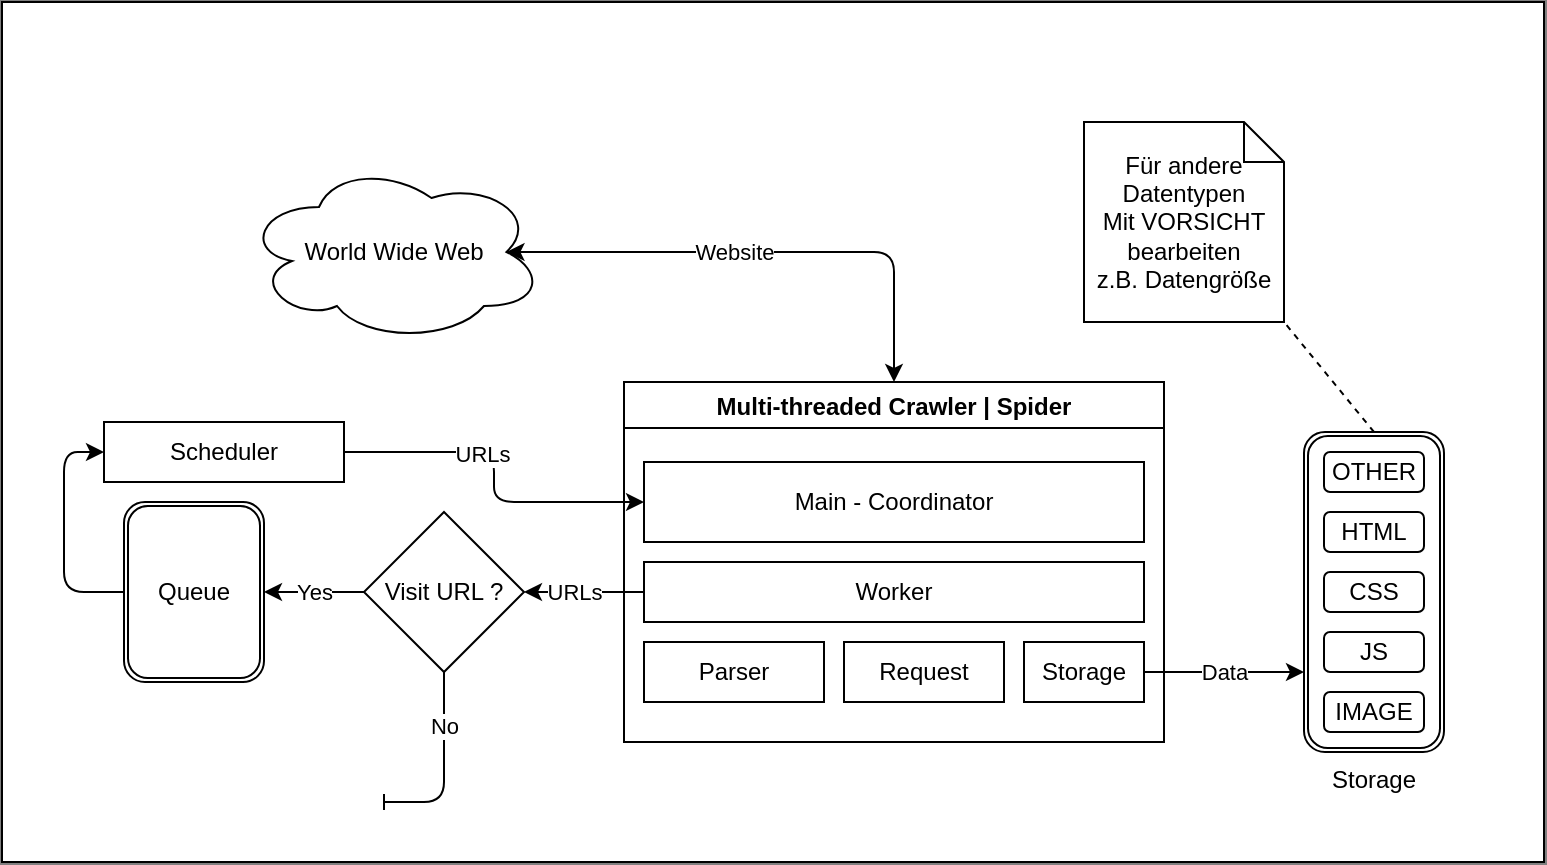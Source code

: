 <mxfile>
    <diagram id="ZSHq0pJPqs6ZMsepr9IL" name="Seite-1">
        <mxGraphModel dx="452" dy="917" grid="1" gridSize="10" guides="1" tooltips="1" connect="1" arrows="1" fold="1" page="1" pageScale="1" pageWidth="50" pageHeight="50" background="#808080" math="0" shadow="0">
            <root>
                <mxCell id="0"/>
                <mxCell id="1" parent="0"/>
                <mxCell id="28" value="" style="rounded=0;whiteSpace=wrap;html=1;" parent="1" vertex="1">
                    <mxGeometry x="9" y="10" width="771" height="430" as="geometry"/>
                </mxCell>
                <mxCell id="2" value="World Wide Web" style="ellipse;shape=cloud;whiteSpace=wrap;html=1;" parent="1" vertex="1">
                    <mxGeometry x="130" y="90" width="150" height="90" as="geometry"/>
                </mxCell>
                <mxCell id="6" value="Scheduler" style="rounded=0;whiteSpace=wrap;html=1;" parent="1" vertex="1">
                    <mxGeometry x="60" y="220" width="120" height="30" as="geometry"/>
                </mxCell>
                <mxCell id="7" value="Queue" style="shape=ext;double=1;rounded=1;whiteSpace=wrap;html=1;" parent="1" vertex="1">
                    <mxGeometry x="70" y="260" width="70" height="90" as="geometry"/>
                </mxCell>
                <mxCell id="39" style="edgeStyle=none;html=1;exitX=0.5;exitY=0;exitDx=0;exitDy=0;entryX=1;entryY=1;entryDx=0;entryDy=0;entryPerimeter=0;dashed=1;endArrow=none;endFill=0;" parent="1" source="8" target="38" edge="1">
                    <mxGeometry relative="1" as="geometry"/>
                </mxCell>
                <mxCell id="11" value="" style="edgeStyle=elbowEdgeStyle;elbow=vertical;endArrow=classic;html=1;exitX=0;exitY=0.5;exitDx=0;exitDy=0;entryX=0;entryY=0.5;entryDx=0;entryDy=0;" parent="1" source="7" target="6" edge="1">
                    <mxGeometry width="50" height="50" relative="1" as="geometry">
                        <mxPoint x="-30" y="470" as="sourcePoint"/>
                        <mxPoint x="20" y="420" as="targetPoint"/>
                        <Array as="points">
                            <mxPoint x="40" y="430"/>
                        </Array>
                    </mxGeometry>
                </mxCell>
                <mxCell id="12" value="Multi-threaded Crawler | Spider" style="swimlane;" parent="1" vertex="1">
                    <mxGeometry x="320" y="200" width="270" height="180" as="geometry">
                        <mxRectangle x="290" y="210" width="160" height="23" as="alternateBounds"/>
                    </mxGeometry>
                </mxCell>
                <mxCell id="21" value="Main - Coordinator" style="rounded=0;whiteSpace=wrap;html=1;" parent="12" vertex="1">
                    <mxGeometry x="10" y="40" width="250" height="40" as="geometry"/>
                </mxCell>
                <mxCell id="22" value="Worker" style="rounded=0;whiteSpace=wrap;html=1;" parent="12" vertex="1">
                    <mxGeometry x="10" y="90" width="250" height="30" as="geometry"/>
                </mxCell>
                <mxCell id="23" value="Storage" style="rounded=0;whiteSpace=wrap;html=1;" parent="12" vertex="1">
                    <mxGeometry x="200" y="130" width="60" height="30" as="geometry"/>
                </mxCell>
                <mxCell id="24" value="Parser" style="rounded=0;whiteSpace=wrap;html=1;" parent="12" vertex="1">
                    <mxGeometry x="10" y="130" width="90" height="30" as="geometry"/>
                </mxCell>
                <mxCell id="25" value="Request" style="rounded=0;whiteSpace=wrap;html=1;" parent="12" vertex="1">
                    <mxGeometry x="110" y="130" width="80" height="30" as="geometry"/>
                </mxCell>
                <mxCell id="13" value="" style="edgeStyle=elbowEdgeStyle;elbow=vertical;endArrow=classic;html=1;entryX=0.5;entryY=0;entryDx=0;entryDy=0;exitX=0.875;exitY=0.5;exitDx=0;exitDy=0;exitPerimeter=0;startArrow=classic;startFill=1;" parent="1" source="2" target="12" edge="1">
                    <mxGeometry width="50" height="50" relative="1" as="geometry">
                        <mxPoint x="510" y="300" as="sourcePoint"/>
                        <mxPoint x="560" y="250" as="targetPoint"/>
                        <Array as="points">
                            <mxPoint x="360" y="135"/>
                        </Array>
                    </mxGeometry>
                </mxCell>
                <mxCell id="20" value="Website" style="edgeLabel;html=1;align=center;verticalAlign=middle;resizable=0;points=[];" parent="13" vertex="1" connectable="0">
                    <mxGeometry x="0.355" relative="1" as="geometry">
                        <mxPoint x="-62" as="offset"/>
                    </mxGeometry>
                </mxCell>
                <mxCell id="14" value="" style="edgeStyle=elbowEdgeStyle;elbow=vertical;endArrow=classic;html=1;exitX=1;exitY=0.5;exitDx=0;exitDy=0;entryX=0;entryY=0.75;entryDx=0;entryDy=0;" parent="1" source="23" target="8" edge="1">
                    <mxGeometry width="50" height="50" relative="1" as="geometry">
                        <mxPoint x="570" y="380" as="sourcePoint"/>
                        <mxPoint x="695" y="310" as="targetPoint"/>
                        <Array as="points"/>
                    </mxGeometry>
                </mxCell>
                <mxCell id="19" value="Data" style="edgeLabel;html=1;align=center;verticalAlign=middle;resizable=0;points=[];" parent="14" vertex="1" connectable="0">
                    <mxGeometry x="-0.222" y="1" relative="1" as="geometry">
                        <mxPoint x="9" y="1" as="offset"/>
                    </mxGeometry>
                </mxCell>
                <mxCell id="15" value="" style="edgeStyle=elbowEdgeStyle;elbow=horizontal;endArrow=classic;html=1;exitX=0;exitY=0.5;exitDx=0;exitDy=0;entryX=1;entryY=0.5;entryDx=0;entryDy=0;" parent="1" source="22" target="42" edge="1">
                    <mxGeometry width="50" height="50" relative="1" as="geometry">
                        <mxPoint x="300" y="480" as="sourcePoint"/>
                        <mxPoint x="240" y="305" as="targetPoint"/>
                    </mxGeometry>
                </mxCell>
                <mxCell id="17" value="URLs" style="edgeLabel;html=1;align=center;verticalAlign=middle;resizable=0;points=[];" parent="15" vertex="1" connectable="0">
                    <mxGeometry x="0.175" relative="1" as="geometry">
                        <mxPoint as="offset"/>
                    </mxGeometry>
                </mxCell>
                <mxCell id="16" value="" style="edgeStyle=elbowEdgeStyle;elbow=horizontal;endArrow=classic;html=1;exitX=1;exitY=0.5;exitDx=0;exitDy=0;entryX=0;entryY=0.5;entryDx=0;entryDy=0;" parent="1" source="6" target="21" edge="1">
                    <mxGeometry width="50" height="50" relative="1" as="geometry">
                        <mxPoint x="280" y="390" as="sourcePoint"/>
                        <mxPoint x="280" y="380" as="targetPoint"/>
                    </mxGeometry>
                </mxCell>
                <mxCell id="18" value="URLs" style="edgeLabel;html=1;align=center;verticalAlign=middle;resizable=0;points=[];" parent="16" vertex="1" connectable="0">
                    <mxGeometry x="-0.212" y="-1" relative="1" as="geometry">
                        <mxPoint as="offset"/>
                    </mxGeometry>
                </mxCell>
                <mxCell id="38" value="Für andere Datentypen&lt;br&gt;Mit VORSICHT bearbeiten&lt;br&gt;z.B. Datengröße" style="shape=note;size=20;whiteSpace=wrap;html=1;" parent="1" vertex="1">
                    <mxGeometry x="550" y="70" width="100" height="100" as="geometry"/>
                </mxCell>
                <mxCell id="42" value="Visit URL ?" style="rhombus;whiteSpace=wrap;html=1;" parent="1" vertex="1">
                    <mxGeometry x="190" y="265" width="80" height="80" as="geometry"/>
                </mxCell>
                <mxCell id="43" value="Yes" style="edgeStyle=elbowEdgeStyle;elbow=vertical;endArrow=classic;html=1;exitX=0;exitY=0.5;exitDx=0;exitDy=0;entryX=1;entryY=0.5;entryDx=0;entryDy=0;" parent="1" source="42" target="7" edge="1">
                    <mxGeometry width="50" height="50" relative="1" as="geometry">
                        <mxPoint x="80" y="315" as="sourcePoint"/>
                        <mxPoint x="70" y="245" as="targetPoint"/>
                        <Array as="points"/>
                    </mxGeometry>
                </mxCell>
                <mxCell id="44" value="No" style="edgeStyle=elbowEdgeStyle;elbow=vertical;endArrow=baseDash;html=1;exitX=0.5;exitY=1;exitDx=0;exitDy=0;strokeColor=default;endFill=0;" parent="1" source="42" edge="1">
                    <mxGeometry x="-0.44" width="50" height="50" relative="1" as="geometry">
                        <mxPoint x="200" y="315" as="sourcePoint"/>
                        <mxPoint x="200" y="410" as="targetPoint"/>
                        <Array as="points">
                            <mxPoint x="230" y="410"/>
                        </Array>
                        <mxPoint as="offset"/>
                    </mxGeometry>
                </mxCell>
                <mxCell id="8" value="Storage" style="shape=ext;double=1;rounded=1;whiteSpace=wrap;html=1;labelPosition=center;verticalLabelPosition=bottom;align=center;verticalAlign=top;" parent="1" vertex="1">
                    <mxGeometry x="660" y="225" width="70" height="160" as="geometry"/>
                </mxCell>
                <mxCell id="29" value="HTML" style="rounded=1;whiteSpace=wrap;html=1;" parent="1" vertex="1">
                    <mxGeometry x="670" y="265" width="50" height="20" as="geometry"/>
                </mxCell>
                <mxCell id="30" value="CSS" style="rounded=1;whiteSpace=wrap;html=1;" parent="1" vertex="1">
                    <mxGeometry x="670" y="295" width="50" height="20" as="geometry"/>
                </mxCell>
                <mxCell id="31" value="JS" style="rounded=1;whiteSpace=wrap;html=1;" parent="1" vertex="1">
                    <mxGeometry x="670" y="325" width="50" height="20" as="geometry"/>
                </mxCell>
                <mxCell id="32" value="IMAGE" style="rounded=1;whiteSpace=wrap;html=1;" parent="1" vertex="1">
                    <mxGeometry x="670" y="355" width="50" height="20" as="geometry"/>
                </mxCell>
                <mxCell id="33" value="OTHER" style="rounded=1;whiteSpace=wrap;html=1;" parent="1" vertex="1">
                    <mxGeometry x="670" y="235" width="50" height="20" as="geometry"/>
                </mxCell>
            </root>
        </mxGraphModel>
    </diagram>
</mxfile>